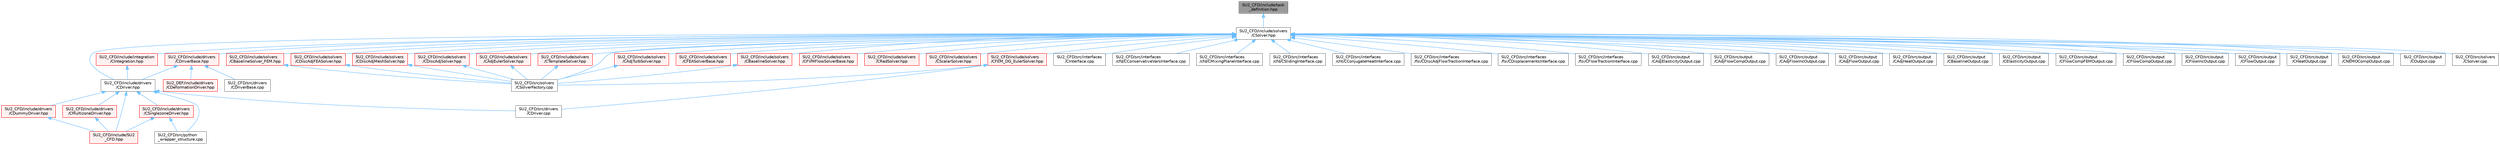 digraph "SU2_CFD/include/task_definition.hpp"
{
 // LATEX_PDF_SIZE
  bgcolor="transparent";
  edge [fontname=Helvetica,fontsize=10,labelfontname=Helvetica,labelfontsize=10];
  node [fontname=Helvetica,fontsize=10,shape=box,height=0.2,width=0.4];
  Node1 [id="Node000001",label="SU2_CFD/include/task\l_definition.hpp",height=0.2,width=0.4,color="gray40", fillcolor="grey60", style="filled", fontcolor="black",tooltip="Header of the task definition class for the SU2 solvers."];
  Node1 -> Node2 [id="edge1_Node000001_Node000002",dir="back",color="steelblue1",style="solid",tooltip=" "];
  Node2 [id="Node000002",label="SU2_CFD/include/solvers\l/CSolver.hpp",height=0.2,width=0.4,color="grey40", fillcolor="white", style="filled",URL="$CSolver_8hpp.html",tooltip="Headers of the CSolver class which is inherited by all of the other solvers."];
  Node2 -> Node3 [id="edge2_Node000002_Node000003",dir="back",color="steelblue1",style="solid",tooltip=" "];
  Node3 [id="Node000003",label="SU2_CFD/include/drivers\l/CDriver.hpp",height=0.2,width=0.4,color="grey40", fillcolor="white", style="filled",URL="$CDriver_8hpp.html",tooltip="Headers of the main subroutines for driving single or multi-zone problems. The subroutines and functi..."];
  Node3 -> Node4 [id="edge3_Node000003_Node000004",dir="back",color="steelblue1",style="solid",tooltip=" "];
  Node4 [id="Node000004",label="SU2_CFD/include/SU2\l_CFD.hpp",height=0.2,width=0.4,color="red", fillcolor="#FFF0F0", style="filled",URL="$SU2__CFD_8hpp.html",tooltip="Headers of the main subroutines of the code SU2_CFD. The subroutines and functions are in the SU2_CFD..."];
  Node3 -> Node6 [id="edge4_Node000003_Node000006",dir="back",color="steelblue1",style="solid",tooltip=" "];
  Node6 [id="Node000006",label="SU2_CFD/include/drivers\l/CDummyDriver.hpp",height=0.2,width=0.4,color="red", fillcolor="#FFF0F0", style="filled",URL="$CDummyDriver_8hpp.html",tooltip="Headers of the main subroutines for driving single or multi-zone problems. The subroutines and functi..."];
  Node6 -> Node4 [id="edge5_Node000006_Node000004",dir="back",color="steelblue1",style="solid",tooltip=" "];
  Node3 -> Node8 [id="edge6_Node000003_Node000008",dir="back",color="steelblue1",style="solid",tooltip=" "];
  Node8 [id="Node000008",label="SU2_CFD/include/drivers\l/CMultizoneDriver.hpp",height=0.2,width=0.4,color="red", fillcolor="#FFF0F0", style="filled",URL="$CMultizoneDriver_8hpp.html",tooltip="Headers of the main subroutines for driving single or multi-zone problems. The subroutines and functi..."];
  Node8 -> Node4 [id="edge7_Node000008_Node000004",dir="back",color="steelblue1",style="solid",tooltip=" "];
  Node3 -> Node12 [id="edge8_Node000003_Node000012",dir="back",color="steelblue1",style="solid",tooltip=" "];
  Node12 [id="Node000012",label="SU2_CFD/include/drivers\l/CSinglezoneDriver.hpp",height=0.2,width=0.4,color="red", fillcolor="#FFF0F0", style="filled",URL="$CSinglezoneDriver_8hpp.html",tooltip="Headers of the main subroutines for driving single or multi-zone problems. The subroutines and functi..."];
  Node12 -> Node4 [id="edge9_Node000012_Node000004",dir="back",color="steelblue1",style="solid",tooltip=" "];
  Node12 -> Node16 [id="edge10_Node000012_Node000016",dir="back",color="steelblue1",style="solid",tooltip=" "];
  Node16 [id="Node000016",label="SU2_CFD/src/python\l_wrapper_structure.cpp",height=0.2,width=0.4,color="grey40", fillcolor="white", style="filled",URL="$python__wrapper__structure_8cpp.html",tooltip="Driver subroutines that are used by the Python wrapper. Those routines are usually called from an ext..."];
  Node3 -> Node17 [id="edge11_Node000003_Node000017",dir="back",color="steelblue1",style="solid",tooltip=" "];
  Node17 [id="Node000017",label="SU2_CFD/src/drivers\l/CDriver.cpp",height=0.2,width=0.4,color="grey40", fillcolor="white", style="filled",URL="$CDriver_8cpp.html",tooltip="The main subroutines for driving single or multi-zone problems."];
  Node3 -> Node16 [id="edge12_Node000003_Node000016",dir="back",color="steelblue1",style="solid",tooltip=" "];
  Node2 -> Node18 [id="edge13_Node000002_Node000018",dir="back",color="steelblue1",style="solid",tooltip=" "];
  Node18 [id="Node000018",label="SU2_CFD/include/drivers\l/CDriverBase.hpp",height=0.2,width=0.4,color="red", fillcolor="#FFF0F0", style="filled",URL="$CDriverBase_8hpp.html",tooltip="Base class for all drivers."];
  Node18 -> Node3 [id="edge14_Node000018_Node000003",dir="back",color="steelblue1",style="solid",tooltip=" "];
  Node18 -> Node19 [id="edge15_Node000018_Node000019",dir="back",color="steelblue1",style="solid",tooltip=" "];
  Node19 [id="Node000019",label="SU2_CFD/src/drivers\l/CDriverBase.cpp",height=0.2,width=0.4,color="grey40", fillcolor="white", style="filled",URL="$CDriverBase_8cpp.html",tooltip=" "];
  Node18 -> Node20 [id="edge16_Node000018_Node000020",dir="back",color="steelblue1",style="solid",tooltip=" "];
  Node20 [id="Node000020",label="SU2_DEF/include/drivers\l/CDeformationDriver.hpp",height=0.2,width=0.4,color="red", fillcolor="#FFF0F0", style="filled",URL="$CDeformationDriver_8hpp.html",tooltip="Headers of the main subroutines for driving the mesh deformation."];
  Node2 -> Node26 [id="edge17_Node000002_Node000026",dir="back",color="steelblue1",style="solid",tooltip=" "];
  Node26 [id="Node000026",label="SU2_CFD/include/integration\l/CIntegration.hpp",height=0.2,width=0.4,color="red", fillcolor="#FFF0F0", style="filled",URL="$CIntegration_8hpp.html",tooltip="Declaration of the main routines to orchestrate space and time integration."];
  Node26 -> Node3 [id="edge18_Node000026_Node000003",dir="back",color="steelblue1",style="solid",tooltip=" "];
  Node2 -> Node61 [id="edge19_Node000002_Node000061",dir="back",color="steelblue1",style="solid",tooltip=" "];
  Node61 [id="Node000061",label="SU2_CFD/include/solvers\l/CAdjEulerSolver.hpp",height=0.2,width=0.4,color="red", fillcolor="#FFF0F0", style="filled",URL="$CAdjEulerSolver_8hpp.html",tooltip="Headers of the CAdjEulerSolver class."];
  Node61 -> Node64 [id="edge20_Node000061_Node000064",dir="back",color="steelblue1",style="solid",tooltip=" "];
  Node64 [id="Node000064",label="SU2_CFD/src/solvers\l/CSolverFactory.cpp",height=0.2,width=0.4,color="grey40", fillcolor="white", style="filled",URL="$CSolverFactory_8cpp.html",tooltip="Main subroutines for CSolverFactoryclass."];
  Node2 -> Node66 [id="edge21_Node000002_Node000066",dir="back",color="steelblue1",style="solid",tooltip=" "];
  Node66 [id="Node000066",label="SU2_CFD/include/solvers\l/CAdjTurbSolver.hpp",height=0.2,width=0.4,color="red", fillcolor="#FFF0F0", style="filled",URL="$CAdjTurbSolver_8hpp.html",tooltip="Headers of the CAdjTurbSolver class."];
  Node66 -> Node64 [id="edge22_Node000066_Node000064",dir="back",color="steelblue1",style="solid",tooltip=" "];
  Node2 -> Node68 [id="edge23_Node000002_Node000068",dir="back",color="steelblue1",style="solid",tooltip=" "];
  Node68 [id="Node000068",label="SU2_CFD/include/solvers\l/CBaselineSolver.hpp",height=0.2,width=0.4,color="red", fillcolor="#FFF0F0", style="filled",URL="$CBaselineSolver_8hpp.html",tooltip=" "];
  Node68 -> Node64 [id="edge24_Node000068_Node000064",dir="back",color="steelblue1",style="solid",tooltip=" "];
  Node2 -> Node72 [id="edge25_Node000002_Node000072",dir="back",color="steelblue1",style="solid",tooltip=" "];
  Node72 [id="Node000072",label="SU2_CFD/include/solvers\l/CBaselineSolver_FEM.hpp",height=0.2,width=0.4,color="red", fillcolor="#FFF0F0", style="filled",URL="$CBaselineSolver__FEM_8hpp.html",tooltip=" "];
  Node72 -> Node64 [id="edge26_Node000072_Node000064",dir="back",color="steelblue1",style="solid",tooltip=" "];
  Node2 -> Node74 [id="edge27_Node000002_Node000074",dir="back",color="steelblue1",style="solid",tooltip=" "];
  Node74 [id="Node000074",label="SU2_CFD/include/solvers\l/CDiscAdjFEASolver.hpp",height=0.2,width=0.4,color="red", fillcolor="#FFF0F0", style="filled",URL="$CDiscAdjFEASolver_8hpp.html",tooltip="Headers of the CDiscAdjFEASolver class."];
  Node74 -> Node64 [id="edge28_Node000074_Node000064",dir="back",color="steelblue1",style="solid",tooltip=" "];
  Node2 -> Node76 [id="edge29_Node000002_Node000076",dir="back",color="steelblue1",style="solid",tooltip=" "];
  Node76 [id="Node000076",label="SU2_CFD/include/solvers\l/CDiscAdjMeshSolver.hpp",height=0.2,width=0.4,color="red", fillcolor="#FFF0F0", style="filled",URL="$CDiscAdjMeshSolver_8hpp.html",tooltip=" "];
  Node76 -> Node64 [id="edge30_Node000076_Node000064",dir="back",color="steelblue1",style="solid",tooltip=" "];
  Node2 -> Node78 [id="edge31_Node000002_Node000078",dir="back",color="steelblue1",style="solid",tooltip=" "];
  Node78 [id="Node000078",label="SU2_CFD/include/solvers\l/CDiscAdjSolver.hpp",height=0.2,width=0.4,color="red", fillcolor="#FFF0F0", style="filled",URL="$CDiscAdjSolver_8hpp.html",tooltip="Headers of the CDiscAdjSolver class."];
  Node78 -> Node64 [id="edge32_Node000078_Node000064",dir="back",color="steelblue1",style="solid",tooltip=" "];
  Node2 -> Node80 [id="edge33_Node000002_Node000080",dir="back",color="steelblue1",style="solid",tooltip=" "];
  Node80 [id="Node000080",label="SU2_CFD/include/solvers\l/CFEASolverBase.hpp",height=0.2,width=0.4,color="red", fillcolor="#FFF0F0", style="filled",URL="$CFEASolverBase_8hpp.html",tooltip=" "];
  Node2 -> Node88 [id="edge34_Node000002_Node000088",dir="back",color="steelblue1",style="solid",tooltip=" "];
  Node88 [id="Node000088",label="SU2_CFD/include/solvers\l/CFEM_DG_EulerSolver.hpp",height=0.2,width=0.4,color="red", fillcolor="#FFF0F0", style="filled",URL="$CFEM__DG__EulerSolver_8hpp.html",tooltip="Headers of the CFEM_DG_EulerSolver class."];
  Node88 -> Node17 [id="edge35_Node000088_Node000017",dir="back",color="steelblue1",style="solid",tooltip=" "];
  Node88 -> Node64 [id="edge36_Node000088_Node000064",dir="back",color="steelblue1",style="solid",tooltip=" "];
  Node2 -> Node92 [id="edge37_Node000002_Node000092",dir="back",color="steelblue1",style="solid",tooltip=" "];
  Node92 [id="Node000092",label="SU2_CFD/include/solvers\l/CFVMFlowSolverBase.hpp",height=0.2,width=0.4,color="red", fillcolor="#FFF0F0", style="filled",URL="$CFVMFlowSolverBase_8hpp.html",tooltip="Base class template for all FVM flow solvers."];
  Node2 -> Node106 [id="edge38_Node000002_Node000106",dir="back",color="steelblue1",style="solid",tooltip=" "];
  Node106 [id="Node000106",label="SU2_CFD/include/solvers\l/CRadSolver.hpp",height=0.2,width=0.4,color="red", fillcolor="#FFF0F0", style="filled",URL="$CRadSolver_8hpp.html",tooltip="Declaration and inlines of the class to compute a generic radiation solver."];
  Node2 -> Node110 [id="edge39_Node000002_Node000110",dir="back",color="steelblue1",style="solid",tooltip=" "];
  Node110 [id="Node000110",label="SU2_CFD/include/solvers\l/CScalarSolver.hpp",height=0.2,width=0.4,color="red", fillcolor="#FFF0F0", style="filled",URL="$CScalarSolver_8hpp.html",tooltip="Headers of the CScalarSolver class."];
  Node2 -> Node126 [id="edge40_Node000002_Node000126",dir="back",color="steelblue1",style="solid",tooltip=" "];
  Node126 [id="Node000126",label="SU2_CFD/include/solvers\l/CTemplateSolver.hpp",height=0.2,width=0.4,color="red", fillcolor="#FFF0F0", style="filled",URL="$CTemplateSolver_8hpp.html",tooltip="Headers of the CTemplateSolver class."];
  Node126 -> Node64 [id="edge41_Node000126_Node000064",dir="back",color="steelblue1",style="solid",tooltip=" "];
  Node2 -> Node128 [id="edge42_Node000002_Node000128",dir="back",color="steelblue1",style="solid",tooltip=" "];
  Node128 [id="Node000128",label="SU2_CFD/src/interfaces\l/CInterface.cpp",height=0.2,width=0.4,color="grey40", fillcolor="white", style="filled",URL="$CInterface_8cpp.html",tooltip="Main subroutines for MPI transfer of information between zones."];
  Node2 -> Node129 [id="edge43_Node000002_Node000129",dir="back",color="steelblue1",style="solid",tooltip=" "];
  Node129 [id="Node000129",label="SU2_CFD/src/interfaces\l/cfd/CConservativeVarsInterface.cpp",height=0.2,width=0.4,color="grey40", fillcolor="white", style="filled",URL="$CConservativeVarsInterface_8cpp.html",tooltip="Declaration and inlines of the class to transfer conservative variables from a generic zone into anot..."];
  Node2 -> Node130 [id="edge44_Node000002_Node000130",dir="back",color="steelblue1",style="solid",tooltip=" "];
  Node130 [id="Node000130",label="SU2_CFD/src/interfaces\l/cfd/CMixingPlaneInterface.cpp",height=0.2,width=0.4,color="grey40", fillcolor="white", style="filled",URL="$CMixingPlaneInterface_8cpp.html",tooltip="Declaration and inlines of the class to transfer average variables needed for MixingPlane computation..."];
  Node2 -> Node131 [id="edge45_Node000002_Node000131",dir="back",color="steelblue1",style="solid",tooltip=" "];
  Node131 [id="Node000131",label="SU2_CFD/src/interfaces\l/cfd/CSlidingInterface.cpp",height=0.2,width=0.4,color="grey40", fillcolor="white", style="filled",URL="$CSlidingInterface_8cpp.html",tooltip="Declaration and inlines of the class to transfer conservative variables from a generic zone into anot..."];
  Node2 -> Node132 [id="edge46_Node000002_Node000132",dir="back",color="steelblue1",style="solid",tooltip=" "];
  Node132 [id="Node000132",label="SU2_CFD/src/interfaces\l/cht/CConjugateHeatInterface.cpp",height=0.2,width=0.4,color="grey40", fillcolor="white", style="filled",URL="$CConjugateHeatInterface_8cpp.html",tooltip="Declaration and inlines of the class to transfer temperature and heatflux density for conjugate heat ..."];
  Node2 -> Node133 [id="edge47_Node000002_Node000133",dir="back",color="steelblue1",style="solid",tooltip=" "];
  Node133 [id="Node000133",label="SU2_CFD/src/interfaces\l/fsi/CDiscAdjFlowTractionInterface.cpp",height=0.2,width=0.4,color="grey40", fillcolor="white", style="filled",URL="$CDiscAdjFlowTractionInterface_8cpp.html",tooltip="Declaration and inlines of the class to transfer flow tractions from a fluid zone into a structural z..."];
  Node2 -> Node134 [id="edge48_Node000002_Node000134",dir="back",color="steelblue1",style="solid",tooltip=" "];
  Node134 [id="Node000134",label="SU2_CFD/src/interfaces\l/fsi/CDisplacementsInterface.cpp",height=0.2,width=0.4,color="grey40", fillcolor="white", style="filled",URL="$CDisplacementsInterface_8cpp.html",tooltip="Main subroutines for transferring boundary displacements."];
  Node2 -> Node135 [id="edge49_Node000002_Node000135",dir="back",color="steelblue1",style="solid",tooltip=" "];
  Node135 [id="Node000135",label="SU2_CFD/src/interfaces\l/fsi/CFlowTractionInterface.cpp",height=0.2,width=0.4,color="grey40", fillcolor="white", style="filled",URL="$CFlowTractionInterface_8cpp.html",tooltip="Declaration and inlines of the class to transfer flow tractions from a fluid zone into a structural z..."];
  Node2 -> Node136 [id="edge50_Node000002_Node000136",dir="back",color="steelblue1",style="solid",tooltip=" "];
  Node136 [id="Node000136",label="SU2_CFD/src/output\l/CAdjElasticityOutput.cpp",height=0.2,width=0.4,color="grey40", fillcolor="white", style="filled",URL="$CAdjElasticityOutput_8cpp.html",tooltip="Main subroutines for elasticity discrete adjoint output."];
  Node2 -> Node137 [id="edge51_Node000002_Node000137",dir="back",color="steelblue1",style="solid",tooltip=" "];
  Node137 [id="Node000137",label="SU2_CFD/src/output\l/CAdjFlowCompOutput.cpp",height=0.2,width=0.4,color="grey40", fillcolor="white", style="filled",URL="$CAdjFlowCompOutput_8cpp.html",tooltip="Main subroutines for flow discrete adjoint output."];
  Node2 -> Node138 [id="edge52_Node000002_Node000138",dir="back",color="steelblue1",style="solid",tooltip=" "];
  Node138 [id="Node000138",label="SU2_CFD/src/output\l/CAdjFlowIncOutput.cpp",height=0.2,width=0.4,color="grey40", fillcolor="white", style="filled",URL="$CAdjFlowIncOutput_8cpp.html",tooltip="Main subroutines for flow discrete adjoint output."];
  Node2 -> Node139 [id="edge53_Node000002_Node000139",dir="back",color="steelblue1",style="solid",tooltip=" "];
  Node139 [id="Node000139",label="SU2_CFD/src/output\l/CAdjFlowOutput.cpp",height=0.2,width=0.4,color="grey40", fillcolor="white", style="filled",URL="$CAdjFlowOutput_8cpp.html",tooltip="Main subroutines for flow discrete adjoint output."];
  Node2 -> Node140 [id="edge54_Node000002_Node000140",dir="back",color="steelblue1",style="solid",tooltip=" "];
  Node140 [id="Node000140",label="SU2_CFD/src/output\l/CAdjHeatOutput.cpp",height=0.2,width=0.4,color="grey40", fillcolor="white", style="filled",URL="$CAdjHeatOutput_8cpp.html",tooltip="Main subroutines for flow discrete adjoint output."];
  Node2 -> Node141 [id="edge55_Node000002_Node000141",dir="back",color="steelblue1",style="solid",tooltip=" "];
  Node141 [id="Node000141",label="SU2_CFD/src/output\l/CBaselineOutput.cpp",height=0.2,width=0.4,color="grey40", fillcolor="white", style="filled",URL="$CBaselineOutput_8cpp.html",tooltip="Main subroutines for flow discrete adjoint output."];
  Node2 -> Node142 [id="edge56_Node000002_Node000142",dir="back",color="steelblue1",style="solid",tooltip=" "];
  Node142 [id="Node000142",label="SU2_CFD/src/output\l/CElasticityOutput.cpp",height=0.2,width=0.4,color="grey40", fillcolor="white", style="filled",URL="$CElasticityOutput_8cpp.html",tooltip="Main subroutines for FEA output."];
  Node2 -> Node143 [id="edge57_Node000002_Node000143",dir="back",color="steelblue1",style="solid",tooltip=" "];
  Node143 [id="Node000143",label="SU2_CFD/src/output\l/CFlowCompFEMOutput.cpp",height=0.2,width=0.4,color="grey40", fillcolor="white", style="filled",URL="$CFlowCompFEMOutput_8cpp.html",tooltip="Main subroutines for compressible flow output."];
  Node2 -> Node144 [id="edge58_Node000002_Node000144",dir="back",color="steelblue1",style="solid",tooltip=" "];
  Node144 [id="Node000144",label="SU2_CFD/src/output\l/CFlowCompOutput.cpp",height=0.2,width=0.4,color="grey40", fillcolor="white", style="filled",URL="$CFlowCompOutput_8cpp.html",tooltip="Main subroutines for compressible flow output."];
  Node2 -> Node145 [id="edge59_Node000002_Node000145",dir="back",color="steelblue1",style="solid",tooltip=" "];
  Node145 [id="Node000145",label="SU2_CFD/src/output\l/CFlowIncOutput.cpp",height=0.2,width=0.4,color="grey40", fillcolor="white", style="filled",URL="$CFlowIncOutput_8cpp.html",tooltip="Main subroutines for incompressible flow output."];
  Node2 -> Node146 [id="edge60_Node000002_Node000146",dir="back",color="steelblue1",style="solid",tooltip=" "];
  Node146 [id="Node000146",label="SU2_CFD/src/output\l/CFlowOutput.cpp",height=0.2,width=0.4,color="grey40", fillcolor="white", style="filled",URL="$CFlowOutput_8cpp.html",tooltip="Common functions for flow output."];
  Node2 -> Node147 [id="edge61_Node000002_Node000147",dir="back",color="steelblue1",style="solid",tooltip=" "];
  Node147 [id="Node000147",label="SU2_CFD/src/output\l/CHeatOutput.cpp",height=0.2,width=0.4,color="grey40", fillcolor="white", style="filled",URL="$CHeatOutput_8cpp.html",tooltip="Main subroutines for the heat solver output."];
  Node2 -> Node148 [id="edge62_Node000002_Node000148",dir="back",color="steelblue1",style="solid",tooltip=" "];
  Node148 [id="Node000148",label="SU2_CFD/src/output\l/CNEMOCompOutput.cpp",height=0.2,width=0.4,color="grey40", fillcolor="white", style="filled",URL="$CNEMOCompOutput_8cpp.html",tooltip="Main subroutines for compressible flow output."];
  Node2 -> Node149 [id="edge63_Node000002_Node000149",dir="back",color="steelblue1",style="solid",tooltip=" "];
  Node149 [id="Node000149",label="SU2_CFD/src/output\l/COutput.cpp",height=0.2,width=0.4,color="grey40", fillcolor="white", style="filled",URL="$COutput_8cpp.html",tooltip="Main subroutines for output solver information."];
  Node2 -> Node150 [id="edge64_Node000002_Node000150",dir="back",color="steelblue1",style="solid",tooltip=" "];
  Node150 [id="Node000150",label="SU2_CFD/src/solvers\l/CSolver.cpp",height=0.2,width=0.4,color="grey40", fillcolor="white", style="filled",URL="$CSolver_8cpp.html",tooltip="Main subroutines for CSolver class."];
  Node2 -> Node64 [id="edge65_Node000002_Node000064",dir="back",color="steelblue1",style="solid",tooltip=" "];
}
